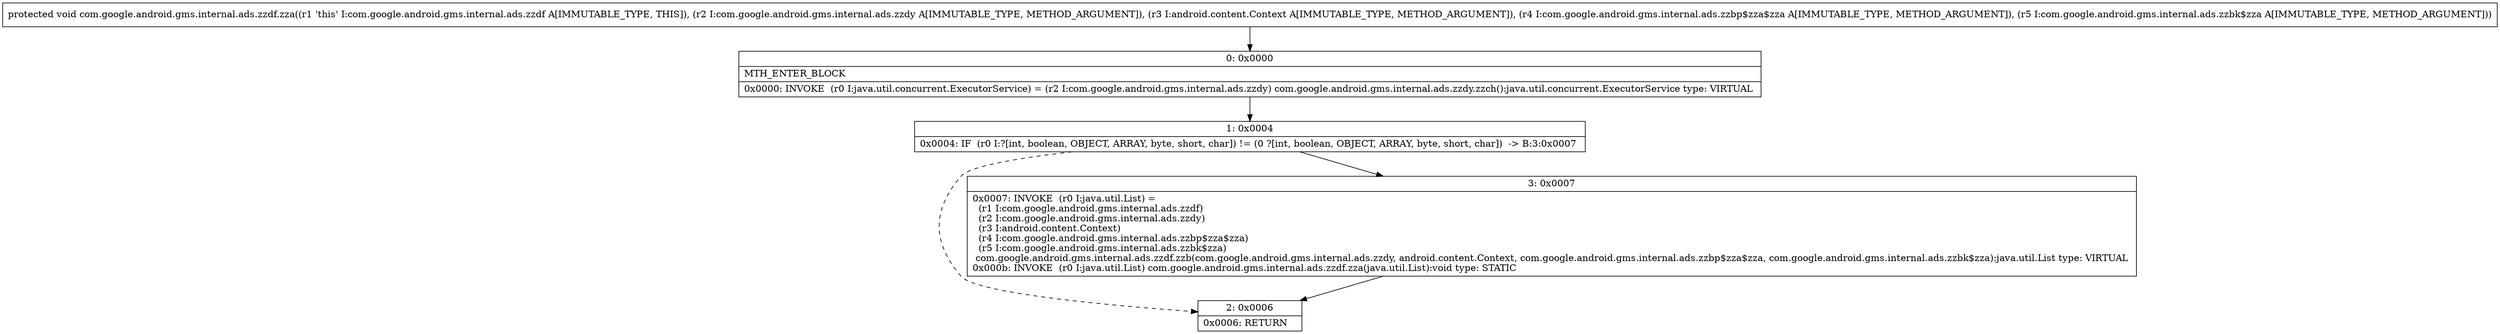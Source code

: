 digraph "CFG forcom.google.android.gms.internal.ads.zzdf.zza(Lcom\/google\/android\/gms\/internal\/ads\/zzdy;Landroid\/content\/Context;Lcom\/google\/android\/gms\/internal\/ads\/zzbp$zza$zza;Lcom\/google\/android\/gms\/internal\/ads\/zzbk$zza;)V" {
Node_0 [shape=record,label="{0\:\ 0x0000|MTH_ENTER_BLOCK\l|0x0000: INVOKE  (r0 I:java.util.concurrent.ExecutorService) = (r2 I:com.google.android.gms.internal.ads.zzdy) com.google.android.gms.internal.ads.zzdy.zzch():java.util.concurrent.ExecutorService type: VIRTUAL \l}"];
Node_1 [shape=record,label="{1\:\ 0x0004|0x0004: IF  (r0 I:?[int, boolean, OBJECT, ARRAY, byte, short, char]) != (0 ?[int, boolean, OBJECT, ARRAY, byte, short, char])  \-\> B:3:0x0007 \l}"];
Node_2 [shape=record,label="{2\:\ 0x0006|0x0006: RETURN   \l}"];
Node_3 [shape=record,label="{3\:\ 0x0007|0x0007: INVOKE  (r0 I:java.util.List) = \l  (r1 I:com.google.android.gms.internal.ads.zzdf)\l  (r2 I:com.google.android.gms.internal.ads.zzdy)\l  (r3 I:android.content.Context)\l  (r4 I:com.google.android.gms.internal.ads.zzbp$zza$zza)\l  (r5 I:com.google.android.gms.internal.ads.zzbk$zza)\l com.google.android.gms.internal.ads.zzdf.zzb(com.google.android.gms.internal.ads.zzdy, android.content.Context, com.google.android.gms.internal.ads.zzbp$zza$zza, com.google.android.gms.internal.ads.zzbk$zza):java.util.List type: VIRTUAL \l0x000b: INVOKE  (r0 I:java.util.List) com.google.android.gms.internal.ads.zzdf.zza(java.util.List):void type: STATIC \l}"];
MethodNode[shape=record,label="{protected void com.google.android.gms.internal.ads.zzdf.zza((r1 'this' I:com.google.android.gms.internal.ads.zzdf A[IMMUTABLE_TYPE, THIS]), (r2 I:com.google.android.gms.internal.ads.zzdy A[IMMUTABLE_TYPE, METHOD_ARGUMENT]), (r3 I:android.content.Context A[IMMUTABLE_TYPE, METHOD_ARGUMENT]), (r4 I:com.google.android.gms.internal.ads.zzbp$zza$zza A[IMMUTABLE_TYPE, METHOD_ARGUMENT]), (r5 I:com.google.android.gms.internal.ads.zzbk$zza A[IMMUTABLE_TYPE, METHOD_ARGUMENT])) }"];
MethodNode -> Node_0;
Node_0 -> Node_1;
Node_1 -> Node_2[style=dashed];
Node_1 -> Node_3;
Node_3 -> Node_2;
}

